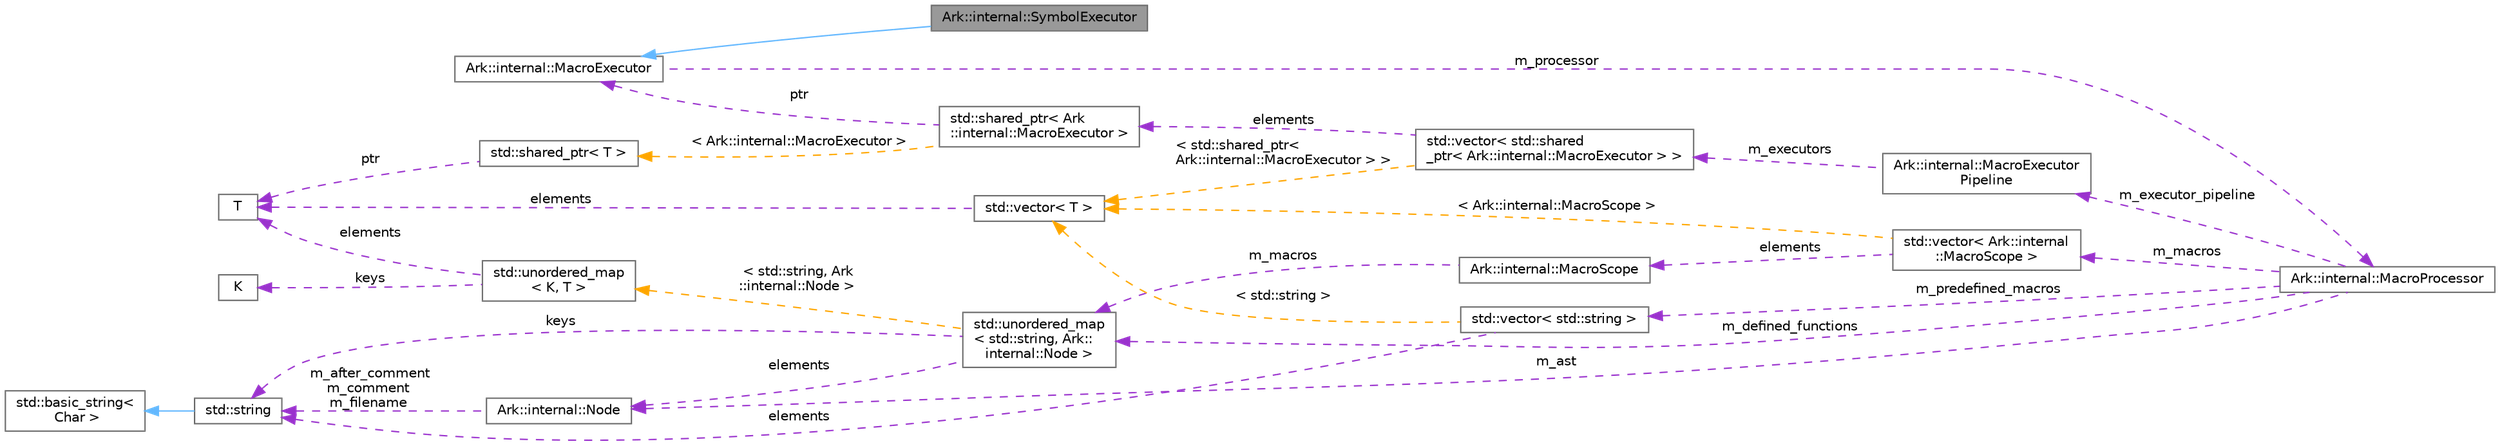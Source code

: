 digraph "Ark::internal::SymbolExecutor"
{
 // INTERACTIVE_SVG=YES
 // LATEX_PDF_SIZE
  bgcolor="transparent";
  edge [fontname=Helvetica,fontsize=10,labelfontname=Helvetica,labelfontsize=10];
  node [fontname=Helvetica,fontsize=10,shape=box,height=0.2,width=0.4];
  rankdir="LR";
  Node1 [label="Ark::internal::SymbolExecutor",height=0.2,width=0.4,color="gray40", fillcolor="grey60", style="filled", fontcolor="black",tooltip="Handles Symbol macros."];
  Node2 -> Node1 [dir="back",color="steelblue1",style="solid"];
  Node2 [label="Ark::internal::MacroExecutor",height=0.2,width=0.4,color="gray40", fillcolor="white", style="filled",URL="$d5/d8f/classArk_1_1internal_1_1MacroExecutor.html",tooltip="A class that applies macros in a Node."];
  Node3 -> Node2 [dir="back",color="darkorchid3",style="dashed",label=" m_processor" ];
  Node3 [label="Ark::internal::MacroProcessor",height=0.2,width=0.4,color="gray40", fillcolor="white", style="filled",URL="$d5/db5/classArk_1_1internal_1_1MacroProcessor.html",tooltip="The class handling the macros definitions and calls, given an AST."];
  Node4 -> Node3 [dir="back",color="darkorchid3",style="dashed",label=" m_ast" ];
  Node4 [label="Ark::internal::Node",height=0.2,width=0.4,color="gray40", fillcolor="white", style="filled",URL="$dc/d9e/classArk_1_1internal_1_1Node.html",tooltip="A node of an Abstract Syntax Tree for ArkScript."];
  Node5 -> Node4 [dir="back",color="darkorchid3",style="dashed",label=" m_after_comment\nm_comment\nm_filename" ];
  Node5 [label="std::string",height=0.2,width=0.4,color="gray40", fillcolor="white", style="filled",tooltip=" "];
  Node6 -> Node5 [dir="back",color="steelblue1",style="solid"];
  Node6 [label="std::basic_string\<\l Char \>",height=0.2,width=0.4,color="gray40", fillcolor="white", style="filled",tooltip=" "];
  Node7 -> Node3 [dir="back",color="darkorchid3",style="dashed",label=" m_macros" ];
  Node7 [label="std::vector\< Ark::internal\l::MacroScope \>",height=0.2,width=0.4,color="gray40", fillcolor="white", style="filled",tooltip=" "];
  Node8 -> Node7 [dir="back",color="darkorchid3",style="dashed",label=" elements" ];
  Node8 [label="Ark::internal::MacroScope",height=0.2,width=0.4,color="gray40", fillcolor="white", style="filled",URL="$d6/d42/classArk_1_1internal_1_1MacroScope.html",tooltip=" "];
  Node9 -> Node8 [dir="back",color="darkorchid3",style="dashed",label=" m_macros" ];
  Node9 [label="std::unordered_map\l\< std::string, Ark::\linternal::Node \>",height=0.2,width=0.4,color="gray40", fillcolor="white", style="filled",tooltip=" "];
  Node5 -> Node9 [dir="back",color="darkorchid3",style="dashed",label=" keys" ];
  Node4 -> Node9 [dir="back",color="darkorchid3",style="dashed",label=" elements" ];
  Node10 -> Node9 [dir="back",color="orange",style="dashed",label=" \< std::string, Ark\l::internal::Node \>" ];
  Node10 [label="std::unordered_map\l\< K, T \>",height=0.2,width=0.4,color="gray40", fillcolor="white", style="filled",tooltip=" "];
  Node11 -> Node10 [dir="back",color="darkorchid3",style="dashed",label=" keys" ];
  Node11 [label="K",height=0.2,width=0.4,color="gray40", fillcolor="white", style="filled",tooltip=" "];
  Node12 -> Node10 [dir="back",color="darkorchid3",style="dashed",label=" elements" ];
  Node12 [label="T",height=0.2,width=0.4,color="gray40", fillcolor="white", style="filled",tooltip=" "];
  Node13 -> Node7 [dir="back",color="orange",style="dashed",label=" \< Ark::internal::MacroScope \>" ];
  Node13 [label="std::vector\< T \>",height=0.2,width=0.4,color="gray40", fillcolor="white", style="filled",tooltip=" "];
  Node12 -> Node13 [dir="back",color="darkorchid3",style="dashed",label=" elements" ];
  Node14 -> Node3 [dir="back",color="darkorchid3",style="dashed",label=" m_executor_pipeline" ];
  Node14 [label="Ark::internal::MacroExecutor\lPipeline",height=0.2,width=0.4,color="gray40", fillcolor="white", style="filled",URL="$d7/d22/classArk_1_1internal_1_1MacroExecutorPipeline.html",tooltip="The class that initializes the MacroExecutors."];
  Node15 -> Node14 [dir="back",color="darkorchid3",style="dashed",label=" m_executors" ];
  Node15 [label="std::vector\< std::shared\l_ptr\< Ark::internal::MacroExecutor \> \>",height=0.2,width=0.4,color="gray40", fillcolor="white", style="filled",tooltip=" "];
  Node16 -> Node15 [dir="back",color="darkorchid3",style="dashed",label=" elements" ];
  Node16 [label="std::shared_ptr\< Ark\l::internal::MacroExecutor \>",height=0.2,width=0.4,color="gray40", fillcolor="white", style="filled",tooltip=" "];
  Node2 -> Node16 [dir="back",color="darkorchid3",style="dashed",label=" ptr" ];
  Node17 -> Node16 [dir="back",color="orange",style="dashed",label=" \< Ark::internal::MacroExecutor \>" ];
  Node17 [label="std::shared_ptr\< T \>",height=0.2,width=0.4,color="gray40", fillcolor="white", style="filled",tooltip=" "];
  Node12 -> Node17 [dir="back",color="darkorchid3",style="dashed",label=" ptr" ];
  Node13 -> Node15 [dir="back",color="orange",style="dashed",label=" \< std::shared_ptr\<\l Ark::internal::MacroExecutor \> \>" ];
  Node18 -> Node3 [dir="back",color="darkorchid3",style="dashed",label=" m_predefined_macros" ];
  Node18 [label="std::vector\< std::string \>",height=0.2,width=0.4,color="gray40", fillcolor="white", style="filled",tooltip=" "];
  Node5 -> Node18 [dir="back",color="darkorchid3",style="dashed",label=" elements" ];
  Node13 -> Node18 [dir="back",color="orange",style="dashed",label=" \< std::string \>" ];
  Node9 -> Node3 [dir="back",color="darkorchid3",style="dashed",label=" m_defined_functions" ];
}
